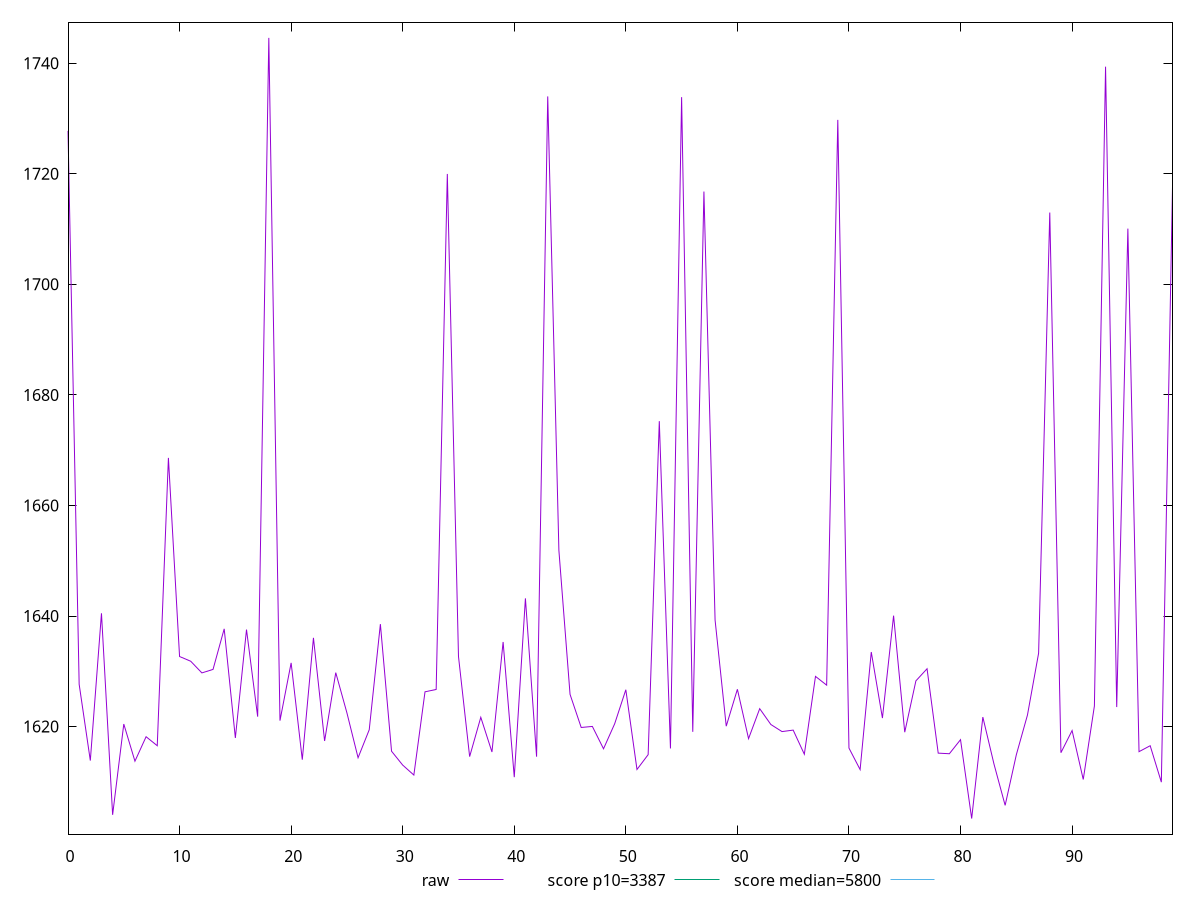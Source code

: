 reset

$raw <<EOF
0 1727.762
1 1627.6495
2 1613.8505
3 1640.48545
4 1604.0395000000003
5 1620.459
6 1613.7400000000002
7 1618.1643
8 1616.5369999999998
9 1668.5985
10 1632.67
11 1631.8165000000001
12 1629.7089999999998
13 1630.344
14 1637.6785
15 1617.9465000000002
16 1637.5415
17 1621.79475
18 1744.5710000000004
19 1621.076
20 1631.5245
21 1614.0150499999995
22 1636.0475000000001
23 1617.3979999999997
24 1629.7559999999999
25 1622.4804499999998
26 1614.366
27 1619.4209999999996
28 1638.534
29 1615.5456499999996
30 1613.0325
31 1611.232
32 1626.2910000000002
33 1626.71435
34 1719.958
35 1632.687
36 1614.5675
37 1621.67765
38 1615.4035
39 1635.306
40 1610.8545
41 1643.1950000000002
42 1614.5549499999997
43 1733.9934999999998
44 1651.879
45 1625.8235
46 1619.8378
47 1620.0279999999998
48 1615.9835
49 1620.5089999999998
50 1626.6631499999999
51 1612.2399999999998
52 1614.9205000000002
53 1675.2419999999997
54 1616.0448000000001
55 1733.8577224586375
56 1619.0504999999998
57 1716.7795
58 1639.2709999999997
59 1620.0715
60 1626.7454000000002
61 1617.8169999999998
62 1623.2374999999997
63 1620.3745000000001
64 1619.0937
65 1619.3625
66 1614.997
67 1629.0770499999999
68 1627.4940000000001
69 1729.747
70 1616.1155000000003
71 1612.2194999999997
72 1633.48385
73 1621.5430000000001
74 1640.0640000000003
75 1618.984
76 1628.2681
77 1630.4609999999998
78 1615.196
79 1615.087
80 1617.6308
81 1603.369
82 1621.7195000000002
83 1613.21395
84 1605.75
85 1614.8865
86 1622.0885000000003
87 1633.28465
88 1712.9769999999999
89 1615.2749999999999
90 1619.2813999999998
91 1610.4325
92 1623.7259999999999
93 1739.3715
94 1623.5295999999998
95 1710.0699999999997
96 1615.4629999999997
97 1616.5349999999999
98 1609.9473
99 1717.6265
EOF

set key outside below
set xrange [0:99]
set yrange [1600.54496:1747.3950400000003]
set trange [1600.54496:1747.3950400000003]
set terminal svg size 640, 500 enhanced background rgb 'white'
set output "report_00022_2021-02-20T12:08:46.964Z/speed-index/samples/pages+cached+noadtech+nomedia+nocss/raw/values.svg"

plot $raw title "raw" with line, \
     3387 title "score p10=3387", \
     5800 title "score median=5800"

reset
